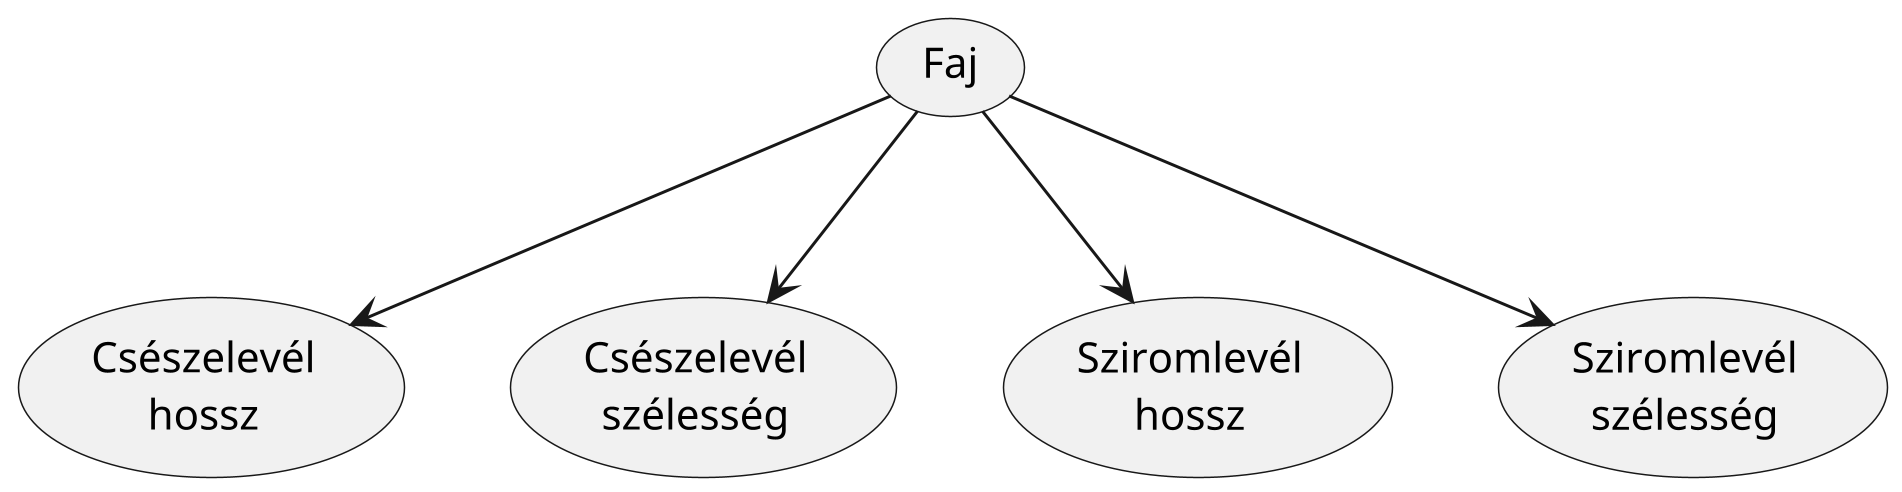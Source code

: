 @startuml ref_adott
scale 3

(Csészelevél\nhossz) as sl
(Csészelevél\nszélesség) as sw
(Sziromlevél\nhossz) as pl
(Sziromlevél\nszélesség) as pw
(Faj) as cl

cl --> sl
cl --> sw
cl --> pl
cl --> pw

@enduml